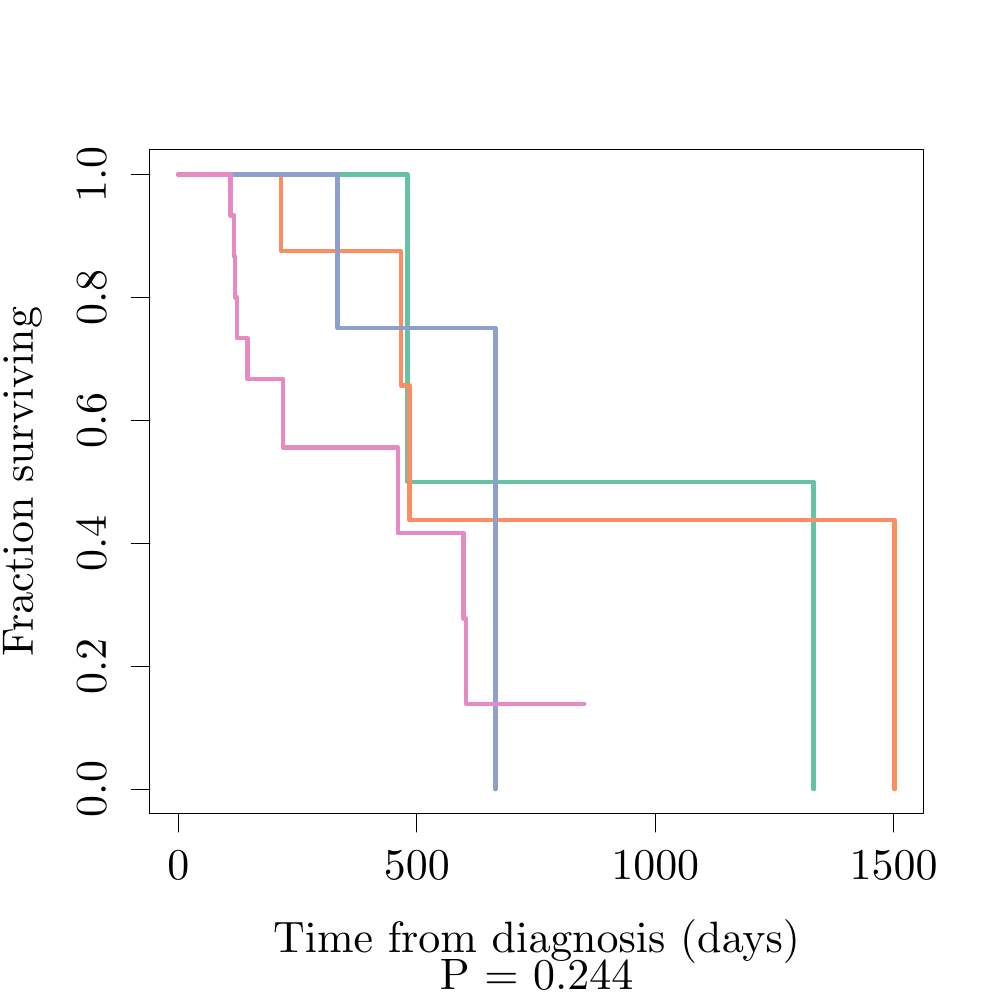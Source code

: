 % Created by tikzDevice version 0.8.1 on 2015-03-21 14:29:51
% !TEX encoding = UTF-8 Unicode
\documentclass[11pt]{memoir}
\nonstopmode

\usepackage{tikz}

\usepackage[active,tightpage,psfixbb]{preview}

\PreviewEnvironment{pgfpicture}

\setlength\PreviewBorder{0pt}

\usepackage{amsmath}
\newcommand{\SweaveOpts}[1]{}  % do not interfere with LaTeX
\newcommand{\SweaveInput}[1]{} % because they are not real TeX commands
\newcommand{\Sexpr}[1]{}       % will only be parsed by R


\usepackage{geometry}
\usepackage{amsmath}
\usepackage{lscape}
\geometry{verbose,tmargin=2.5cm,bmargin=2.5cm,lmargin=2.5cm,rmargin=2.5cm}


\begin{document}

\begin{tikzpicture}[x=1pt,y=1pt]
\definecolor{fillColor}{RGB}{255,255,255}
\path[use as bounding box,fill=fillColor,fill opacity=0.00] (0,0) rectangle (361.35,361.35);
\begin{scope}
\path[clip] (  0.00,  0.00) rectangle (361.35,361.35);
\definecolor{drawColor}{RGB}{0,0,0}

\path[draw=drawColor,line width= 0.4pt,line join=round,line cap=round] ( 64.47, 67.32) -- (322.93, 67.32);

\path[draw=drawColor,line width= 0.4pt,line join=round,line cap=round] ( 64.47, 67.32) -- ( 64.47, 60.72);

\path[draw=drawColor,line width= 0.4pt,line join=round,line cap=round] (150.63, 67.32) -- (150.63, 60.72);

\path[draw=drawColor,line width= 0.4pt,line join=round,line cap=round] (236.78, 67.32) -- (236.78, 60.72);

\path[draw=drawColor,line width= 0.4pt,line join=round,line cap=round] (322.93, 67.32) -- (322.93, 60.72);

\node[text=drawColor,anchor=base,inner sep=0pt, outer sep=0pt, scale=  1.45] at ( 64.47, 43.56) {0};

\node[text=drawColor,anchor=base,inner sep=0pt, outer sep=0pt, scale=  1.45] at (150.63, 43.56) {500};

\node[text=drawColor,anchor=base,inner sep=0pt, outer sep=0pt, scale=  1.45] at (236.78, 43.56) {1000};

\node[text=drawColor,anchor=base,inner sep=0pt, outer sep=0pt, scale=  1.45] at (322.93, 43.56) {1500};

\path[draw=drawColor,line width= 0.4pt,line join=round,line cap=round] ( 54.12, 76.21) -- ( 54.12,298.34);

\path[draw=drawColor,line width= 0.4pt,line join=round,line cap=round] ( 54.12, 76.21) -- ( 47.52, 76.21);

\path[draw=drawColor,line width= 0.4pt,line join=round,line cap=round] ( 54.12,120.63) -- ( 47.52,120.63);

\path[draw=drawColor,line width= 0.4pt,line join=round,line cap=round] ( 54.12,165.06) -- ( 47.52,165.06);

\path[draw=drawColor,line width= 0.4pt,line join=round,line cap=round] ( 54.12,209.49) -- ( 47.52,209.49);

\path[draw=drawColor,line width= 0.4pt,line join=round,line cap=round] ( 54.12,253.92) -- ( 47.52,253.92);

\path[draw=drawColor,line width= 0.4pt,line join=round,line cap=round] ( 54.12,298.34) -- ( 47.52,298.34);

\node[text=drawColor,rotate= 90.00,anchor=base,inner sep=0pt, outer sep=0pt, scale=  1.45] at ( 38.28, 76.21) {0.0};

\node[text=drawColor,rotate= 90.00,anchor=base,inner sep=0pt, outer sep=0pt, scale=  1.45] at ( 38.28,120.63) {0.2};

\node[text=drawColor,rotate= 90.00,anchor=base,inner sep=0pt, outer sep=0pt, scale=  1.45] at ( 38.28,165.06) {0.4};

\node[text=drawColor,rotate= 90.00,anchor=base,inner sep=0pt, outer sep=0pt, scale=  1.45] at ( 38.28,209.49) {0.6};

\node[text=drawColor,rotate= 90.00,anchor=base,inner sep=0pt, outer sep=0pt, scale=  1.45] at ( 38.28,253.92) {0.8};

\node[text=drawColor,rotate= 90.00,anchor=base,inner sep=0pt, outer sep=0pt, scale=  1.45] at ( 38.28,298.34) {1.0};

\path[draw=drawColor,line width= 0.4pt,line join=round,line cap=round] ( 54.12, 67.32) --
	(333.63, 67.32) --
	(333.63,307.23) --
	( 54.12,307.23) --
	( 54.12, 67.32);
\end{scope}
\begin{scope}
\path[clip] (  0.00,  0.00) rectangle (361.35,361.35);
\definecolor{drawColor}{RGB}{0,0,0}

\node[text=drawColor,anchor=base,inner sep=0pt, outer sep=0pt, scale=  1.45] at (193.87,  3.96) {P = 0.244};

\node[text=drawColor,anchor=base,inner sep=0pt, outer sep=0pt, scale=  1.45] at (193.87, 17.16) {Time from diagnosis (days)};

\node[text=drawColor,rotate= 90.00,anchor=base,inner sep=0pt, outer sep=0pt, scale=  1.45] at ( 11.88,187.27) {Fraction surviving};
\end{scope}
\begin{scope}
\path[clip] ( 54.12, 67.32) rectangle (333.63,307.23);
\definecolor{drawColor}{RGB}{102,194,165}

\path[draw=drawColor,line width= 1.6pt,line join=round,line cap=round] ( 64.47,298.34) --
	( 64.47,298.34) --
	( 64.47,298.34) --
	( 64.99,298.34) --
	( 64.99,298.34) --
	( 65.68,298.34) --
	( 65.68,298.34) --
	( 69.30,298.34) --
	( 69.30,298.34) --
	( 69.81,298.34) --
	( 69.81,298.34) --
	(115.30,298.34) --
	(115.30,298.34) --
	(146.49,298.34) --
	(146.49,298.34) --
	(147.18,298.34) --
	(147.18,187.27) --
	(293.99,187.27) --
	(293.99, 76.21);
\definecolor{drawColor}{RGB}{252,141,98}

\path[draw=drawColor,line width= 1.6pt,line join=round,line cap=round] ( 64.47,298.34) --
	( 64.47,298.34) --
	( 64.47,298.34) --
	( 65.16,298.34) --
	( 65.16,298.34) --
	( 65.85,298.34) --
	( 65.85,298.34) --
	( 67.40,298.34) --
	( 67.40,298.34) --
	( 67.75,298.34) --
	( 67.75,298.34) --
	( 68.09,298.34) --
	( 68.09,298.34) --
	( 68.44,298.34) --
	( 68.44,298.34) --
	( 69.30,298.34) --
	( 69.30,298.34) --
	( 69.64,298.34) --
	( 69.64,298.34) --
	( 91.70,298.34) --
	( 91.70,298.34) --
	(101.52,298.34) --
	(101.52,270.58) --
	(104.45,270.58) --
	(104.45,270.58) --
	(121.16,270.58) --
	(121.16,270.58) --
	(126.50,270.58) --
	(126.50,270.58) --
	(144.94,270.58) --
	(144.94,221.98) --
	(148.04,221.98) --
	(148.04,173.39) --
	(148.56,173.39) --
	(148.56,173.39) --
	(323.28,173.39) --
	(323.28, 76.21);
\definecolor{drawColor}{RGB}{141,160,203}

\path[draw=drawColor,line width= 1.6pt,line join=round,line cap=round] ( 64.47,298.34) --
	( 64.47,298.34) --
	( 64.47,298.34) --
	( 72.40,298.34) --
	( 72.40,298.34) --
	( 79.98,298.34) --
	( 79.98,298.34) --
	(105.65,298.34) --
	(105.65,298.34) --
	(115.99,298.34) --
	(115.99,298.34) --
	(122.02,298.34) --
	(122.02,242.81) --
	(124.26,242.81) --
	(124.26,242.81) --
	(128.05,242.81) --
	(128.05,242.81) --
	(179.06,242.81) --
	(179.06, 76.21);
\definecolor{drawColor}{RGB}{231,138,195}

\path[draw=drawColor,line width= 1.6pt,line join=round,line cap=round] ( 64.47,298.34) --
	( 64.64,298.34) --
	( 64.64,298.34) --
	( 65.16,298.34) --
	( 65.16,298.34) --
	( 65.33,298.34) --
	( 65.33,298.34) --
	( 65.85,298.34) --
	( 65.85,298.34) --
	( 67.06,298.34) --
	( 67.06,298.34) --
	( 67.92,298.34) --
	( 67.92,298.34) --
	( 83.25,298.34) --
	( 83.25,283.54) --
	( 84.63,283.54) --
	( 84.63,268.73) --
	( 84.98,268.73) --
	( 84.98,253.92) --
	( 85.67,253.92) --
	( 85.67,239.11) --
	( 89.46,239.11) --
	( 89.46,224.30) --
	( 90.84,224.30) --
	( 90.84,224.30) --
	( 95.49,224.30) --
	( 95.49,224.30) --
	( 95.83,224.30) --
	( 95.83,224.30) --
	( 97.73,224.30) --
	( 97.73,224.30) --
	(102.21,224.30) --
	(102.21,199.62) --
	(127.54,199.62) --
	(127.54,199.62) --
	(143.73,199.62) --
	(143.73,168.76) --
	(167.51,168.76) --
	(167.51,137.91) --
	(168.37,137.91) --
	(168.37,107.06) --
	(211.11,107.06) --
	(211.11,107.06);
\end{scope}
\end{tikzpicture}

\end{document}

